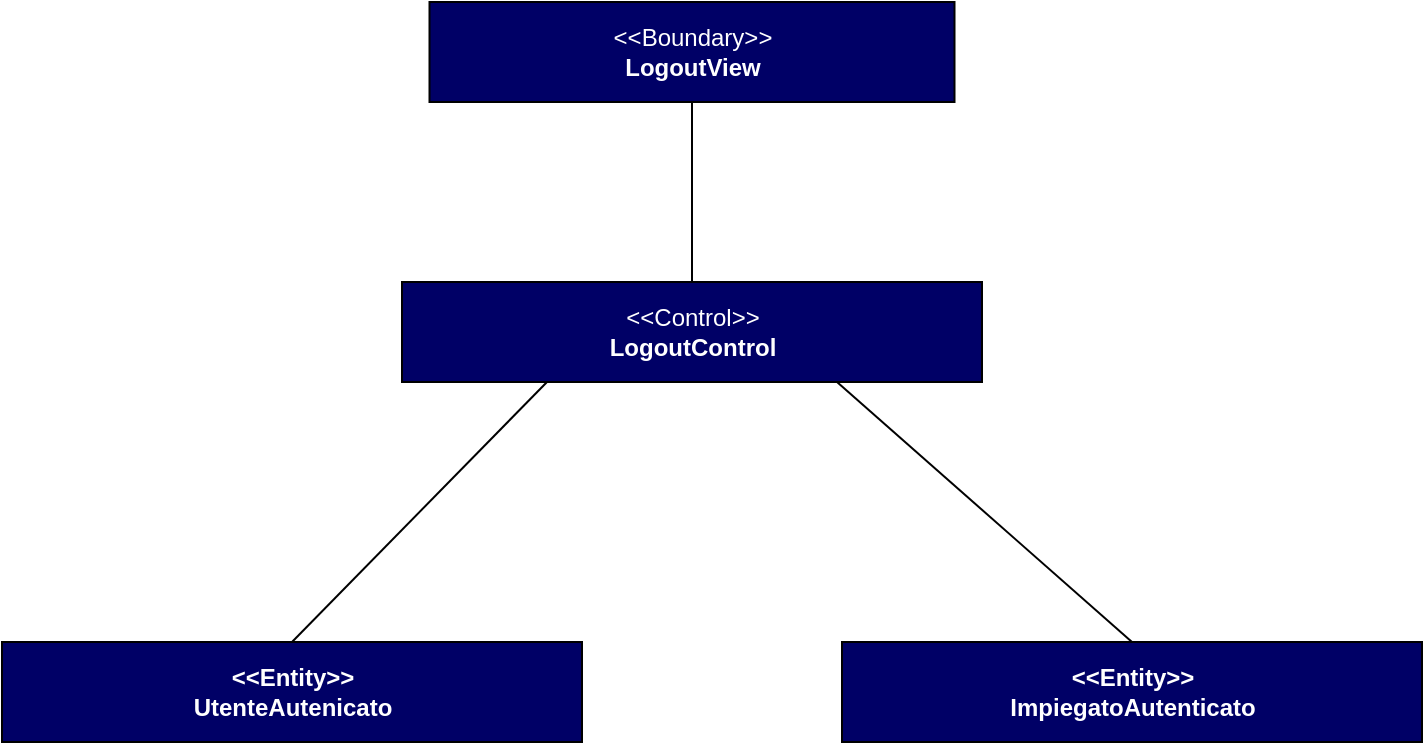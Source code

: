 <mxfile version="13.9.5" type="device"><diagram name="Page-1" id="929967ad-93f9-6ef4-fab6-5d389245f69c"><mxGraphModel dx="857" dy="642" grid="1" gridSize="10" guides="1" tooltips="1" connect="1" arrows="1" fold="1" page="1" pageScale="1.5" pageWidth="1169" pageHeight="826" background="none" math="0" shadow="0"><root><mxCell id="0" style=";html=1;"/><mxCell id="1" style=";html=1;" parent="0"/><mxCell id="qwX3oTCfdqMI3JBmAdr7-8" value="&lt;font color=&quot;#ffffff&quot;&gt;&amp;lt;&amp;lt;Boundary&amp;gt;&amp;gt;&lt;br&gt;&lt;b&gt;LogoutView&lt;/b&gt;&lt;/font&gt;" style="html=1;fillColor=#000066;" parent="1" vertex="1"><mxGeometry x="433.75" y="230" width="262.5" height="50" as="geometry"/></mxCell><mxCell id="qwX3oTCfdqMI3JBmAdr7-9" value="&lt;font color=&quot;#ffffff&quot;&gt;&amp;lt;&amp;lt;Control&amp;gt;&amp;gt;&lt;br&gt;&lt;/font&gt;&lt;b&gt;&lt;font color=&quot;#ffffff&quot;&gt;LogoutControl&lt;/font&gt;&lt;br&gt;&lt;/b&gt;" style="html=1;fillColor=#000066;" parent="1" vertex="1"><mxGeometry x="420" y="370" width="290" height="50" as="geometry"/></mxCell><mxCell id="qwX3oTCfdqMI3JBmAdr7-11" value="" style="endArrow=none;html=1;entryX=0.5;entryY=1;entryDx=0;entryDy=0;exitX=0.5;exitY=0;exitDx=0;exitDy=0;" parent="1" source="qwX3oTCfdqMI3JBmAdr7-9" target="qwX3oTCfdqMI3JBmAdr7-8" edge="1"><mxGeometry width="50" height="50" relative="1" as="geometry"><mxPoint x="680" y="420" as="sourcePoint"/><mxPoint x="730" y="370" as="targetPoint"/></mxGeometry></mxCell><mxCell id="kCN1bfwdEyIt8veZkt9F-1" value="&lt;b&gt;&lt;font color=&quot;#ffffff&quot;&gt;&amp;lt;&amp;lt;Entity&amp;gt;&amp;gt;&lt;br&gt;UtenteAutenicato&lt;/font&gt;&lt;br&gt;&lt;/b&gt;" style="html=1;fillColor=#000066;" vertex="1" parent="1"><mxGeometry x="220" y="550" width="290" height="50" as="geometry"/></mxCell><mxCell id="kCN1bfwdEyIt8veZkt9F-2" value="&lt;b&gt;&lt;font color=&quot;#ffffff&quot;&gt;&amp;lt;&amp;lt;Entity&amp;gt;&amp;gt;&lt;br&gt;ImpiegatoAutenticato&lt;/font&gt;&lt;br&gt;&lt;/b&gt;" style="html=1;fillColor=#000066;" vertex="1" parent="1"><mxGeometry x="640" y="550" width="290" height="50" as="geometry"/></mxCell><mxCell id="kCN1bfwdEyIt8veZkt9F-3" value="" style="endArrow=none;html=1;exitX=0.5;exitY=0;exitDx=0;exitDy=0;entryX=0.25;entryY=1;entryDx=0;entryDy=0;" edge="1" parent="1" source="kCN1bfwdEyIt8veZkt9F-1" target="qwX3oTCfdqMI3JBmAdr7-9"><mxGeometry width="50" height="50" relative="1" as="geometry"><mxPoint x="560" y="460" as="sourcePoint"/><mxPoint x="610" y="410" as="targetPoint"/></mxGeometry></mxCell><mxCell id="kCN1bfwdEyIt8veZkt9F-4" value="" style="endArrow=none;html=1;exitX=0.5;exitY=0;exitDx=0;exitDy=0;entryX=0.75;entryY=1;entryDx=0;entryDy=0;" edge="1" parent="1" source="kCN1bfwdEyIt8veZkt9F-2" target="qwX3oTCfdqMI3JBmAdr7-9"><mxGeometry width="50" height="50" relative="1" as="geometry"><mxPoint x="560" y="460" as="sourcePoint"/><mxPoint x="610" y="410" as="targetPoint"/></mxGeometry></mxCell></root></mxGraphModel></diagram></mxfile>